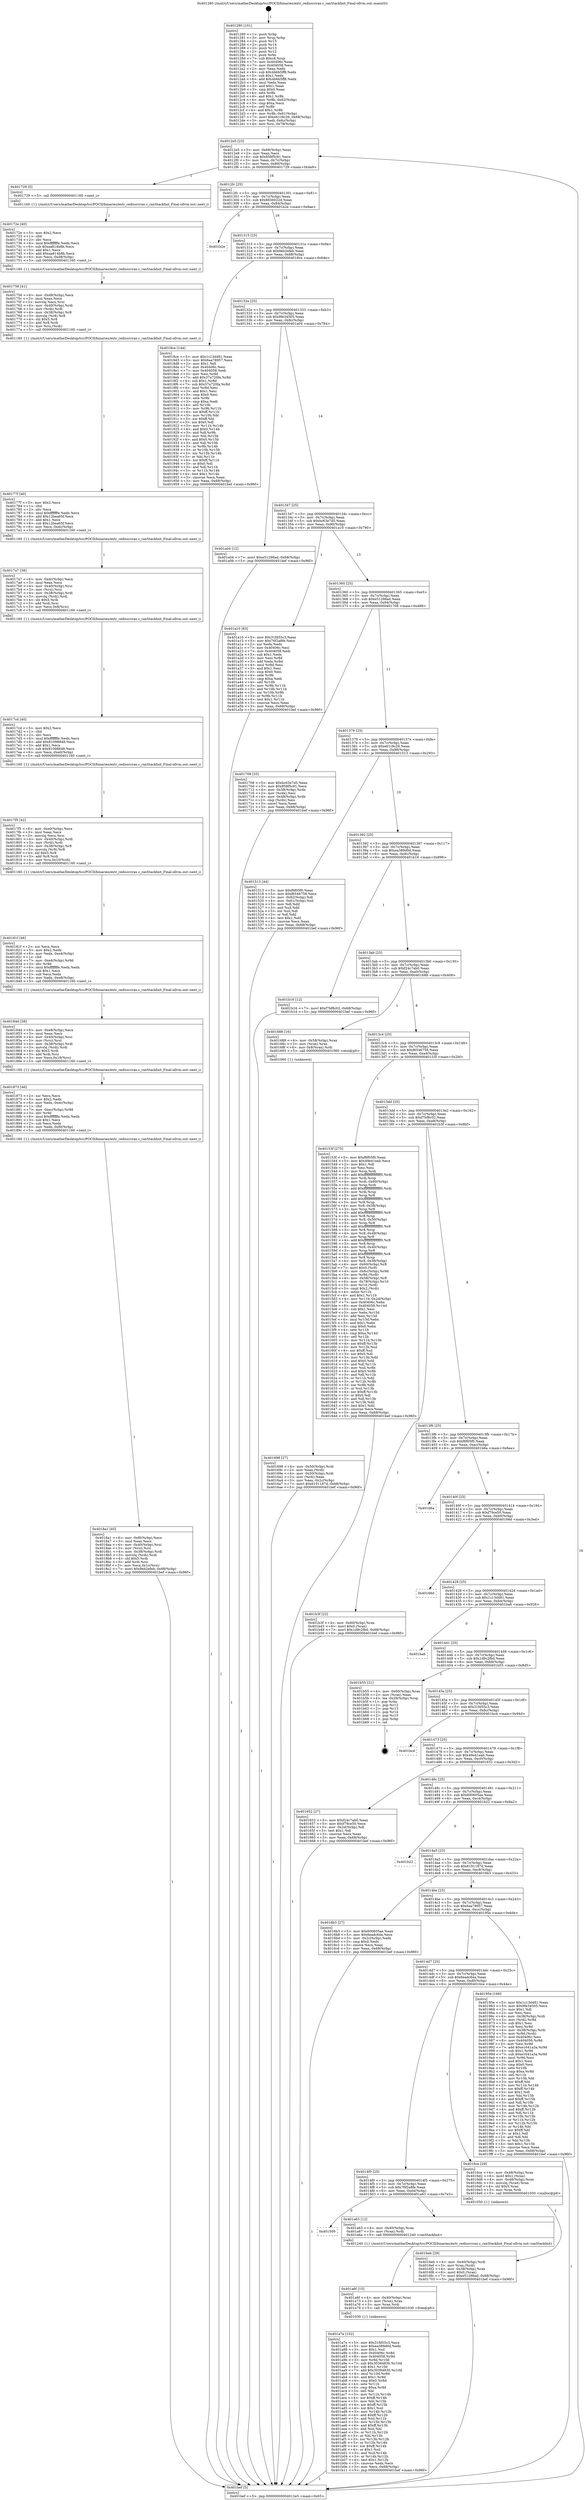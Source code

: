 digraph "0x401280" {
  label = "0x401280 (/mnt/c/Users/mathe/Desktop/tcc/POCII/binaries/extr_redissrcrax.c_raxStackInit_Final-ollvm.out::main(0))"
  labelloc = "t"
  node[shape=record]

  Entry [label="",width=0.3,height=0.3,shape=circle,fillcolor=black,style=filled]
  "0x4012e5" [label="{
     0x4012e5 [23]\l
     | [instrs]\l
     &nbsp;&nbsp;0x4012e5 \<+3\>: mov -0x68(%rbp),%eax\l
     &nbsp;&nbsp;0x4012e8 \<+2\>: mov %eax,%ecx\l
     &nbsp;&nbsp;0x4012ea \<+6\>: sub $0x858f5c91,%ecx\l
     &nbsp;&nbsp;0x4012f0 \<+3\>: mov %eax,-0x7c(%rbp)\l
     &nbsp;&nbsp;0x4012f3 \<+3\>: mov %ecx,-0x80(%rbp)\l
     &nbsp;&nbsp;0x4012f6 \<+6\>: je 0000000000401729 \<main+0x4a9\>\l
  }"]
  "0x401729" [label="{
     0x401729 [5]\l
     | [instrs]\l
     &nbsp;&nbsp;0x401729 \<+5\>: call 0000000000401160 \<next_i\>\l
     | [calls]\l
     &nbsp;&nbsp;0x401160 \{1\} (/mnt/c/Users/mathe/Desktop/tcc/POCII/binaries/extr_redissrcrax.c_raxStackInit_Final-ollvm.out::next_i)\l
  }"]
  "0x4012fc" [label="{
     0x4012fc [25]\l
     | [instrs]\l
     &nbsp;&nbsp;0x4012fc \<+5\>: jmp 0000000000401301 \<main+0x81\>\l
     &nbsp;&nbsp;0x401301 \<+3\>: mov -0x7c(%rbp),%eax\l
     &nbsp;&nbsp;0x401304 \<+5\>: sub $0x8836022d,%eax\l
     &nbsp;&nbsp;0x401309 \<+6\>: mov %eax,-0x84(%rbp)\l
     &nbsp;&nbsp;0x40130f \<+6\>: je 0000000000401b2e \<main+0x8ae\>\l
  }"]
  Exit [label="",width=0.3,height=0.3,shape=circle,fillcolor=black,style=filled,peripheries=2]
  "0x401b2e" [label="{
     0x401b2e\l
  }", style=dashed]
  "0x401315" [label="{
     0x401315 [25]\l
     | [instrs]\l
     &nbsp;&nbsp;0x401315 \<+5\>: jmp 000000000040131a \<main+0x9a\>\l
     &nbsp;&nbsp;0x40131a \<+3\>: mov -0x7c(%rbp),%eax\l
     &nbsp;&nbsp;0x40131d \<+5\>: sub $0x9eb2efeb,%eax\l
     &nbsp;&nbsp;0x401322 \<+6\>: mov %eax,-0x88(%rbp)\l
     &nbsp;&nbsp;0x401328 \<+6\>: je 00000000004018ce \<main+0x64e\>\l
  }"]
  "0x401a7e" [label="{
     0x401a7e [152]\l
     | [instrs]\l
     &nbsp;&nbsp;0x401a7e \<+5\>: mov $0x31fd55c3,%ecx\l
     &nbsp;&nbsp;0x401a83 \<+5\>: mov $0xea389d0d,%edx\l
     &nbsp;&nbsp;0x401a88 \<+3\>: mov $0x1,%sil\l
     &nbsp;&nbsp;0x401a8b \<+8\>: mov 0x40406c,%r8d\l
     &nbsp;&nbsp;0x401a93 \<+8\>: mov 0x404058,%r9d\l
     &nbsp;&nbsp;0x401a9b \<+3\>: mov %r8d,%r10d\l
     &nbsp;&nbsp;0x401a9e \<+7\>: sub $0x30384830,%r10d\l
     &nbsp;&nbsp;0x401aa5 \<+4\>: sub $0x1,%r10d\l
     &nbsp;&nbsp;0x401aa9 \<+7\>: add $0x30384830,%r10d\l
     &nbsp;&nbsp;0x401ab0 \<+4\>: imul %r10d,%r8d\l
     &nbsp;&nbsp;0x401ab4 \<+4\>: and $0x1,%r8d\l
     &nbsp;&nbsp;0x401ab8 \<+4\>: cmp $0x0,%r8d\l
     &nbsp;&nbsp;0x401abc \<+4\>: sete %r11b\l
     &nbsp;&nbsp;0x401ac0 \<+4\>: cmp $0xa,%r9d\l
     &nbsp;&nbsp;0x401ac4 \<+3\>: setl %bl\l
     &nbsp;&nbsp;0x401ac7 \<+3\>: mov %r11b,%r14b\l
     &nbsp;&nbsp;0x401aca \<+4\>: xor $0xff,%r14b\l
     &nbsp;&nbsp;0x401ace \<+3\>: mov %bl,%r15b\l
     &nbsp;&nbsp;0x401ad1 \<+4\>: xor $0xff,%r15b\l
     &nbsp;&nbsp;0x401ad5 \<+4\>: xor $0x1,%sil\l
     &nbsp;&nbsp;0x401ad9 \<+3\>: mov %r14b,%r12b\l
     &nbsp;&nbsp;0x401adc \<+4\>: and $0xff,%r12b\l
     &nbsp;&nbsp;0x401ae0 \<+3\>: and %sil,%r11b\l
     &nbsp;&nbsp;0x401ae3 \<+3\>: mov %r15b,%r13b\l
     &nbsp;&nbsp;0x401ae6 \<+4\>: and $0xff,%r13b\l
     &nbsp;&nbsp;0x401aea \<+3\>: and %sil,%bl\l
     &nbsp;&nbsp;0x401aed \<+3\>: or %r11b,%r12b\l
     &nbsp;&nbsp;0x401af0 \<+3\>: or %bl,%r13b\l
     &nbsp;&nbsp;0x401af3 \<+3\>: xor %r13b,%r12b\l
     &nbsp;&nbsp;0x401af6 \<+3\>: or %r15b,%r14b\l
     &nbsp;&nbsp;0x401af9 \<+4\>: xor $0xff,%r14b\l
     &nbsp;&nbsp;0x401afd \<+4\>: or $0x1,%sil\l
     &nbsp;&nbsp;0x401b01 \<+3\>: and %sil,%r14b\l
     &nbsp;&nbsp;0x401b04 \<+3\>: or %r14b,%r12b\l
     &nbsp;&nbsp;0x401b07 \<+4\>: test $0x1,%r12b\l
     &nbsp;&nbsp;0x401b0b \<+3\>: cmovne %edx,%ecx\l
     &nbsp;&nbsp;0x401b0e \<+3\>: mov %ecx,-0x68(%rbp)\l
     &nbsp;&nbsp;0x401b11 \<+5\>: jmp 0000000000401bef \<main+0x96f\>\l
  }"]
  "0x4018ce" [label="{
     0x4018ce [144]\l
     | [instrs]\l
     &nbsp;&nbsp;0x4018ce \<+5\>: mov $0x1c13d481,%eax\l
     &nbsp;&nbsp;0x4018d3 \<+5\>: mov $0x6aa78957,%ecx\l
     &nbsp;&nbsp;0x4018d8 \<+2\>: mov $0x1,%dl\l
     &nbsp;&nbsp;0x4018da \<+7\>: mov 0x40406c,%esi\l
     &nbsp;&nbsp;0x4018e1 \<+7\>: mov 0x404058,%edi\l
     &nbsp;&nbsp;0x4018e8 \<+3\>: mov %esi,%r8d\l
     &nbsp;&nbsp;0x4018eb \<+7\>: add $0x37a720fa,%r8d\l
     &nbsp;&nbsp;0x4018f2 \<+4\>: sub $0x1,%r8d\l
     &nbsp;&nbsp;0x4018f6 \<+7\>: sub $0x37a720fa,%r8d\l
     &nbsp;&nbsp;0x4018fd \<+4\>: imul %r8d,%esi\l
     &nbsp;&nbsp;0x401901 \<+3\>: and $0x1,%esi\l
     &nbsp;&nbsp;0x401904 \<+3\>: cmp $0x0,%esi\l
     &nbsp;&nbsp;0x401907 \<+4\>: sete %r9b\l
     &nbsp;&nbsp;0x40190b \<+3\>: cmp $0xa,%edi\l
     &nbsp;&nbsp;0x40190e \<+4\>: setl %r10b\l
     &nbsp;&nbsp;0x401912 \<+3\>: mov %r9b,%r11b\l
     &nbsp;&nbsp;0x401915 \<+4\>: xor $0xff,%r11b\l
     &nbsp;&nbsp;0x401919 \<+3\>: mov %r10b,%bl\l
     &nbsp;&nbsp;0x40191c \<+3\>: xor $0xff,%bl\l
     &nbsp;&nbsp;0x40191f \<+3\>: xor $0x0,%dl\l
     &nbsp;&nbsp;0x401922 \<+3\>: mov %r11b,%r14b\l
     &nbsp;&nbsp;0x401925 \<+4\>: and $0x0,%r14b\l
     &nbsp;&nbsp;0x401929 \<+3\>: and %dl,%r9b\l
     &nbsp;&nbsp;0x40192c \<+3\>: mov %bl,%r15b\l
     &nbsp;&nbsp;0x40192f \<+4\>: and $0x0,%r15b\l
     &nbsp;&nbsp;0x401933 \<+3\>: and %dl,%r10b\l
     &nbsp;&nbsp;0x401936 \<+3\>: or %r9b,%r14b\l
     &nbsp;&nbsp;0x401939 \<+3\>: or %r10b,%r15b\l
     &nbsp;&nbsp;0x40193c \<+3\>: xor %r15b,%r14b\l
     &nbsp;&nbsp;0x40193f \<+3\>: or %bl,%r11b\l
     &nbsp;&nbsp;0x401942 \<+4\>: xor $0xff,%r11b\l
     &nbsp;&nbsp;0x401946 \<+3\>: or $0x0,%dl\l
     &nbsp;&nbsp;0x401949 \<+3\>: and %dl,%r11b\l
     &nbsp;&nbsp;0x40194c \<+3\>: or %r11b,%r14b\l
     &nbsp;&nbsp;0x40194f \<+4\>: test $0x1,%r14b\l
     &nbsp;&nbsp;0x401953 \<+3\>: cmovne %ecx,%eax\l
     &nbsp;&nbsp;0x401956 \<+3\>: mov %eax,-0x68(%rbp)\l
     &nbsp;&nbsp;0x401959 \<+5\>: jmp 0000000000401bef \<main+0x96f\>\l
  }"]
  "0x40132e" [label="{
     0x40132e [25]\l
     | [instrs]\l
     &nbsp;&nbsp;0x40132e \<+5\>: jmp 0000000000401333 \<main+0xb3\>\l
     &nbsp;&nbsp;0x401333 \<+3\>: mov -0x7c(%rbp),%eax\l
     &nbsp;&nbsp;0x401336 \<+5\>: sub $0x9fe34505,%eax\l
     &nbsp;&nbsp;0x40133b \<+6\>: mov %eax,-0x8c(%rbp)\l
     &nbsp;&nbsp;0x401341 \<+6\>: je 0000000000401a04 \<main+0x784\>\l
  }"]
  "0x401a6f" [label="{
     0x401a6f [15]\l
     | [instrs]\l
     &nbsp;&nbsp;0x401a6f \<+4\>: mov -0x40(%rbp),%rax\l
     &nbsp;&nbsp;0x401a73 \<+3\>: mov (%rax),%rax\l
     &nbsp;&nbsp;0x401a76 \<+3\>: mov %rax,%rdi\l
     &nbsp;&nbsp;0x401a79 \<+5\>: call 0000000000401030 \<free@plt\>\l
     | [calls]\l
     &nbsp;&nbsp;0x401030 \{1\} (unknown)\l
  }"]
  "0x401a04" [label="{
     0x401a04 [12]\l
     | [instrs]\l
     &nbsp;&nbsp;0x401a04 \<+7\>: movl $0xe51298ad,-0x68(%rbp)\l
     &nbsp;&nbsp;0x401a0b \<+5\>: jmp 0000000000401bef \<main+0x96f\>\l
  }"]
  "0x401347" [label="{
     0x401347 [25]\l
     | [instrs]\l
     &nbsp;&nbsp;0x401347 \<+5\>: jmp 000000000040134c \<main+0xcc\>\l
     &nbsp;&nbsp;0x40134c \<+3\>: mov -0x7c(%rbp),%eax\l
     &nbsp;&nbsp;0x40134f \<+5\>: sub $0xbc63e7d5,%eax\l
     &nbsp;&nbsp;0x401354 \<+6\>: mov %eax,-0x90(%rbp)\l
     &nbsp;&nbsp;0x40135a \<+6\>: je 0000000000401a10 \<main+0x790\>\l
  }"]
  "0x401509" [label="{
     0x401509\l
  }", style=dashed]
  "0x401a10" [label="{
     0x401a10 [83]\l
     | [instrs]\l
     &nbsp;&nbsp;0x401a10 \<+5\>: mov $0x31fd55c3,%eax\l
     &nbsp;&nbsp;0x401a15 \<+5\>: mov $0x76f2a8fe,%ecx\l
     &nbsp;&nbsp;0x401a1a \<+2\>: xor %edx,%edx\l
     &nbsp;&nbsp;0x401a1c \<+7\>: mov 0x40406c,%esi\l
     &nbsp;&nbsp;0x401a23 \<+7\>: mov 0x404058,%edi\l
     &nbsp;&nbsp;0x401a2a \<+3\>: sub $0x1,%edx\l
     &nbsp;&nbsp;0x401a2d \<+3\>: mov %esi,%r8d\l
     &nbsp;&nbsp;0x401a30 \<+3\>: add %edx,%r8d\l
     &nbsp;&nbsp;0x401a33 \<+4\>: imul %r8d,%esi\l
     &nbsp;&nbsp;0x401a37 \<+3\>: and $0x1,%esi\l
     &nbsp;&nbsp;0x401a3a \<+3\>: cmp $0x0,%esi\l
     &nbsp;&nbsp;0x401a3d \<+4\>: sete %r9b\l
     &nbsp;&nbsp;0x401a41 \<+3\>: cmp $0xa,%edi\l
     &nbsp;&nbsp;0x401a44 \<+4\>: setl %r10b\l
     &nbsp;&nbsp;0x401a48 \<+3\>: mov %r9b,%r11b\l
     &nbsp;&nbsp;0x401a4b \<+3\>: and %r10b,%r11b\l
     &nbsp;&nbsp;0x401a4e \<+3\>: xor %r10b,%r9b\l
     &nbsp;&nbsp;0x401a51 \<+3\>: or %r9b,%r11b\l
     &nbsp;&nbsp;0x401a54 \<+4\>: test $0x1,%r11b\l
     &nbsp;&nbsp;0x401a58 \<+3\>: cmovne %ecx,%eax\l
     &nbsp;&nbsp;0x401a5b \<+3\>: mov %eax,-0x68(%rbp)\l
     &nbsp;&nbsp;0x401a5e \<+5\>: jmp 0000000000401bef \<main+0x96f\>\l
  }"]
  "0x401360" [label="{
     0x401360 [25]\l
     | [instrs]\l
     &nbsp;&nbsp;0x401360 \<+5\>: jmp 0000000000401365 \<main+0xe5\>\l
     &nbsp;&nbsp;0x401365 \<+3\>: mov -0x7c(%rbp),%eax\l
     &nbsp;&nbsp;0x401368 \<+5\>: sub $0xe51298ad,%eax\l
     &nbsp;&nbsp;0x40136d \<+6\>: mov %eax,-0x94(%rbp)\l
     &nbsp;&nbsp;0x401373 \<+6\>: je 0000000000401708 \<main+0x488\>\l
  }"]
  "0x401a63" [label="{
     0x401a63 [12]\l
     | [instrs]\l
     &nbsp;&nbsp;0x401a63 \<+4\>: mov -0x40(%rbp),%rax\l
     &nbsp;&nbsp;0x401a67 \<+3\>: mov (%rax),%rdi\l
     &nbsp;&nbsp;0x401a6a \<+5\>: call 0000000000401240 \<raxStackInit\>\l
     | [calls]\l
     &nbsp;&nbsp;0x401240 \{1\} (/mnt/c/Users/mathe/Desktop/tcc/POCII/binaries/extr_redissrcrax.c_raxStackInit_Final-ollvm.out::raxStackInit)\l
  }"]
  "0x401708" [label="{
     0x401708 [33]\l
     | [instrs]\l
     &nbsp;&nbsp;0x401708 \<+5\>: mov $0xbc63e7d5,%eax\l
     &nbsp;&nbsp;0x40170d \<+5\>: mov $0x858f5c91,%ecx\l
     &nbsp;&nbsp;0x401712 \<+4\>: mov -0x38(%rbp),%rdx\l
     &nbsp;&nbsp;0x401716 \<+2\>: mov (%rdx),%esi\l
     &nbsp;&nbsp;0x401718 \<+4\>: mov -0x48(%rbp),%rdx\l
     &nbsp;&nbsp;0x40171c \<+2\>: cmp (%rdx),%esi\l
     &nbsp;&nbsp;0x40171e \<+3\>: cmovl %ecx,%eax\l
     &nbsp;&nbsp;0x401721 \<+3\>: mov %eax,-0x68(%rbp)\l
     &nbsp;&nbsp;0x401724 \<+5\>: jmp 0000000000401bef \<main+0x96f\>\l
  }"]
  "0x401379" [label="{
     0x401379 [25]\l
     | [instrs]\l
     &nbsp;&nbsp;0x401379 \<+5\>: jmp 000000000040137e \<main+0xfe\>\l
     &nbsp;&nbsp;0x40137e \<+3\>: mov -0x7c(%rbp),%eax\l
     &nbsp;&nbsp;0x401381 \<+5\>: sub $0xe61c9c26,%eax\l
     &nbsp;&nbsp;0x401386 \<+6\>: mov %eax,-0x98(%rbp)\l
     &nbsp;&nbsp;0x40138c \<+6\>: je 0000000000401513 \<main+0x293\>\l
  }"]
  "0x4018a1" [label="{
     0x4018a1 [45]\l
     | [instrs]\l
     &nbsp;&nbsp;0x4018a1 \<+6\>: mov -0xf0(%rbp),%ecx\l
     &nbsp;&nbsp;0x4018a7 \<+3\>: imul %eax,%ecx\l
     &nbsp;&nbsp;0x4018aa \<+4\>: mov -0x40(%rbp),%rsi\l
     &nbsp;&nbsp;0x4018ae \<+3\>: mov (%rsi),%rsi\l
     &nbsp;&nbsp;0x4018b1 \<+4\>: mov -0x38(%rbp),%rdi\l
     &nbsp;&nbsp;0x4018b5 \<+3\>: movslq (%rdi),%rdi\l
     &nbsp;&nbsp;0x4018b8 \<+4\>: shl $0x5,%rdi\l
     &nbsp;&nbsp;0x4018bc \<+3\>: add %rdi,%rsi\l
     &nbsp;&nbsp;0x4018bf \<+3\>: mov %ecx,0x1c(%rsi)\l
     &nbsp;&nbsp;0x4018c2 \<+7\>: movl $0x9eb2efeb,-0x68(%rbp)\l
     &nbsp;&nbsp;0x4018c9 \<+5\>: jmp 0000000000401bef \<main+0x96f\>\l
  }"]
  "0x401513" [label="{
     0x401513 [44]\l
     | [instrs]\l
     &nbsp;&nbsp;0x401513 \<+5\>: mov $0xf6f05f0,%eax\l
     &nbsp;&nbsp;0x401518 \<+5\>: mov $0xf6546758,%ecx\l
     &nbsp;&nbsp;0x40151d \<+3\>: mov -0x62(%rbp),%dl\l
     &nbsp;&nbsp;0x401520 \<+4\>: mov -0x61(%rbp),%sil\l
     &nbsp;&nbsp;0x401524 \<+3\>: mov %dl,%dil\l
     &nbsp;&nbsp;0x401527 \<+3\>: and %sil,%dil\l
     &nbsp;&nbsp;0x40152a \<+3\>: xor %sil,%dl\l
     &nbsp;&nbsp;0x40152d \<+3\>: or %dl,%dil\l
     &nbsp;&nbsp;0x401530 \<+4\>: test $0x1,%dil\l
     &nbsp;&nbsp;0x401534 \<+3\>: cmovne %ecx,%eax\l
     &nbsp;&nbsp;0x401537 \<+3\>: mov %eax,-0x68(%rbp)\l
     &nbsp;&nbsp;0x40153a \<+5\>: jmp 0000000000401bef \<main+0x96f\>\l
  }"]
  "0x401392" [label="{
     0x401392 [25]\l
     | [instrs]\l
     &nbsp;&nbsp;0x401392 \<+5\>: jmp 0000000000401397 \<main+0x117\>\l
     &nbsp;&nbsp;0x401397 \<+3\>: mov -0x7c(%rbp),%eax\l
     &nbsp;&nbsp;0x40139a \<+5\>: sub $0xea389d0d,%eax\l
     &nbsp;&nbsp;0x40139f \<+6\>: mov %eax,-0x9c(%rbp)\l
     &nbsp;&nbsp;0x4013a5 \<+6\>: je 0000000000401b16 \<main+0x896\>\l
  }"]
  "0x401bef" [label="{
     0x401bef [5]\l
     | [instrs]\l
     &nbsp;&nbsp;0x401bef \<+5\>: jmp 00000000004012e5 \<main+0x65\>\l
  }"]
  "0x401280" [label="{
     0x401280 [101]\l
     | [instrs]\l
     &nbsp;&nbsp;0x401280 \<+1\>: push %rbp\l
     &nbsp;&nbsp;0x401281 \<+3\>: mov %rsp,%rbp\l
     &nbsp;&nbsp;0x401284 \<+2\>: push %r15\l
     &nbsp;&nbsp;0x401286 \<+2\>: push %r14\l
     &nbsp;&nbsp;0x401288 \<+2\>: push %r13\l
     &nbsp;&nbsp;0x40128a \<+2\>: push %r12\l
     &nbsp;&nbsp;0x40128c \<+1\>: push %rbx\l
     &nbsp;&nbsp;0x40128d \<+7\>: sub $0xc8,%rsp\l
     &nbsp;&nbsp;0x401294 \<+7\>: mov 0x40406c,%eax\l
     &nbsp;&nbsp;0x40129b \<+7\>: mov 0x404058,%ecx\l
     &nbsp;&nbsp;0x4012a2 \<+2\>: mov %eax,%edx\l
     &nbsp;&nbsp;0x4012a4 \<+6\>: sub $0x4b6b5ff8,%edx\l
     &nbsp;&nbsp;0x4012aa \<+3\>: sub $0x1,%edx\l
     &nbsp;&nbsp;0x4012ad \<+6\>: add $0x4b6b5ff8,%edx\l
     &nbsp;&nbsp;0x4012b3 \<+3\>: imul %edx,%eax\l
     &nbsp;&nbsp;0x4012b6 \<+3\>: and $0x1,%eax\l
     &nbsp;&nbsp;0x4012b9 \<+3\>: cmp $0x0,%eax\l
     &nbsp;&nbsp;0x4012bc \<+4\>: sete %r8b\l
     &nbsp;&nbsp;0x4012c0 \<+4\>: and $0x1,%r8b\l
     &nbsp;&nbsp;0x4012c4 \<+4\>: mov %r8b,-0x62(%rbp)\l
     &nbsp;&nbsp;0x4012c8 \<+3\>: cmp $0xa,%ecx\l
     &nbsp;&nbsp;0x4012cb \<+4\>: setl %r8b\l
     &nbsp;&nbsp;0x4012cf \<+4\>: and $0x1,%r8b\l
     &nbsp;&nbsp;0x4012d3 \<+4\>: mov %r8b,-0x61(%rbp)\l
     &nbsp;&nbsp;0x4012d7 \<+7\>: movl $0xe61c9c26,-0x68(%rbp)\l
     &nbsp;&nbsp;0x4012de \<+3\>: mov %edi,-0x6c(%rbp)\l
     &nbsp;&nbsp;0x4012e1 \<+4\>: mov %rsi,-0x78(%rbp)\l
  }"]
  "0x401873" [label="{
     0x401873 [46]\l
     | [instrs]\l
     &nbsp;&nbsp;0x401873 \<+2\>: xor %ecx,%ecx\l
     &nbsp;&nbsp;0x401875 \<+5\>: mov $0x2,%edx\l
     &nbsp;&nbsp;0x40187a \<+6\>: mov %edx,-0xec(%rbp)\l
     &nbsp;&nbsp;0x401880 \<+1\>: cltd\l
     &nbsp;&nbsp;0x401881 \<+7\>: mov -0xec(%rbp),%r9d\l
     &nbsp;&nbsp;0x401888 \<+3\>: idiv %r9d\l
     &nbsp;&nbsp;0x40188b \<+6\>: imul $0xfffffffe,%edx,%edx\l
     &nbsp;&nbsp;0x401891 \<+3\>: sub $0x1,%ecx\l
     &nbsp;&nbsp;0x401894 \<+2\>: sub %ecx,%edx\l
     &nbsp;&nbsp;0x401896 \<+6\>: mov %edx,-0xf0(%rbp)\l
     &nbsp;&nbsp;0x40189c \<+5\>: call 0000000000401160 \<next_i\>\l
     | [calls]\l
     &nbsp;&nbsp;0x401160 \{1\} (/mnt/c/Users/mathe/Desktop/tcc/POCII/binaries/extr_redissrcrax.c_raxStackInit_Final-ollvm.out::next_i)\l
  }"]
  "0x401b16" [label="{
     0x401b16 [12]\l
     | [instrs]\l
     &nbsp;&nbsp;0x401b16 \<+7\>: movl $0xf7bf8c02,-0x68(%rbp)\l
     &nbsp;&nbsp;0x401b1d \<+5\>: jmp 0000000000401bef \<main+0x96f\>\l
  }"]
  "0x4013ab" [label="{
     0x4013ab [25]\l
     | [instrs]\l
     &nbsp;&nbsp;0x4013ab \<+5\>: jmp 00000000004013b0 \<main+0x130\>\l
     &nbsp;&nbsp;0x4013b0 \<+3\>: mov -0x7c(%rbp),%eax\l
     &nbsp;&nbsp;0x4013b3 \<+5\>: sub $0xf24c7ab0,%eax\l
     &nbsp;&nbsp;0x4013b8 \<+6\>: mov %eax,-0xa0(%rbp)\l
     &nbsp;&nbsp;0x4013be \<+6\>: je 0000000000401688 \<main+0x408\>\l
  }"]
  "0x40184d" [label="{
     0x40184d [38]\l
     | [instrs]\l
     &nbsp;&nbsp;0x40184d \<+6\>: mov -0xe8(%rbp),%ecx\l
     &nbsp;&nbsp;0x401853 \<+3\>: imul %eax,%ecx\l
     &nbsp;&nbsp;0x401856 \<+4\>: mov -0x40(%rbp),%rsi\l
     &nbsp;&nbsp;0x40185a \<+3\>: mov (%rsi),%rsi\l
     &nbsp;&nbsp;0x40185d \<+4\>: mov -0x38(%rbp),%rdi\l
     &nbsp;&nbsp;0x401861 \<+3\>: movslq (%rdi),%rdi\l
     &nbsp;&nbsp;0x401864 \<+4\>: shl $0x5,%rdi\l
     &nbsp;&nbsp;0x401868 \<+3\>: add %rdi,%rsi\l
     &nbsp;&nbsp;0x40186b \<+3\>: mov %ecx,0x18(%rsi)\l
     &nbsp;&nbsp;0x40186e \<+5\>: call 0000000000401160 \<next_i\>\l
     | [calls]\l
     &nbsp;&nbsp;0x401160 \{1\} (/mnt/c/Users/mathe/Desktop/tcc/POCII/binaries/extr_redissrcrax.c_raxStackInit_Final-ollvm.out::next_i)\l
  }"]
  "0x401688" [label="{
     0x401688 [16]\l
     | [instrs]\l
     &nbsp;&nbsp;0x401688 \<+4\>: mov -0x58(%rbp),%rax\l
     &nbsp;&nbsp;0x40168c \<+3\>: mov (%rax),%rax\l
     &nbsp;&nbsp;0x40168f \<+4\>: mov 0x8(%rax),%rdi\l
     &nbsp;&nbsp;0x401693 \<+5\>: call 0000000000401060 \<atoi@plt\>\l
     | [calls]\l
     &nbsp;&nbsp;0x401060 \{1\} (unknown)\l
  }"]
  "0x4013c4" [label="{
     0x4013c4 [25]\l
     | [instrs]\l
     &nbsp;&nbsp;0x4013c4 \<+5\>: jmp 00000000004013c9 \<main+0x149\>\l
     &nbsp;&nbsp;0x4013c9 \<+3\>: mov -0x7c(%rbp),%eax\l
     &nbsp;&nbsp;0x4013cc \<+5\>: sub $0xf6546758,%eax\l
     &nbsp;&nbsp;0x4013d1 \<+6\>: mov %eax,-0xa4(%rbp)\l
     &nbsp;&nbsp;0x4013d7 \<+6\>: je 000000000040153f \<main+0x2bf\>\l
  }"]
  "0x40181f" [label="{
     0x40181f [46]\l
     | [instrs]\l
     &nbsp;&nbsp;0x40181f \<+2\>: xor %ecx,%ecx\l
     &nbsp;&nbsp;0x401821 \<+5\>: mov $0x2,%edx\l
     &nbsp;&nbsp;0x401826 \<+6\>: mov %edx,-0xe4(%rbp)\l
     &nbsp;&nbsp;0x40182c \<+1\>: cltd\l
     &nbsp;&nbsp;0x40182d \<+7\>: mov -0xe4(%rbp),%r9d\l
     &nbsp;&nbsp;0x401834 \<+3\>: idiv %r9d\l
     &nbsp;&nbsp;0x401837 \<+6\>: imul $0xfffffffe,%edx,%edx\l
     &nbsp;&nbsp;0x40183d \<+3\>: sub $0x1,%ecx\l
     &nbsp;&nbsp;0x401840 \<+2\>: sub %ecx,%edx\l
     &nbsp;&nbsp;0x401842 \<+6\>: mov %edx,-0xe8(%rbp)\l
     &nbsp;&nbsp;0x401848 \<+5\>: call 0000000000401160 \<next_i\>\l
     | [calls]\l
     &nbsp;&nbsp;0x401160 \{1\} (/mnt/c/Users/mathe/Desktop/tcc/POCII/binaries/extr_redissrcrax.c_raxStackInit_Final-ollvm.out::next_i)\l
  }"]
  "0x40153f" [label="{
     0x40153f [275]\l
     | [instrs]\l
     &nbsp;&nbsp;0x40153f \<+5\>: mov $0xf6f05f0,%eax\l
     &nbsp;&nbsp;0x401544 \<+5\>: mov $0x49e41eab,%ecx\l
     &nbsp;&nbsp;0x401549 \<+2\>: mov $0x1,%dl\l
     &nbsp;&nbsp;0x40154b \<+2\>: xor %esi,%esi\l
     &nbsp;&nbsp;0x40154d \<+3\>: mov %rsp,%rdi\l
     &nbsp;&nbsp;0x401550 \<+4\>: add $0xfffffffffffffff0,%rdi\l
     &nbsp;&nbsp;0x401554 \<+3\>: mov %rdi,%rsp\l
     &nbsp;&nbsp;0x401557 \<+4\>: mov %rdi,-0x60(%rbp)\l
     &nbsp;&nbsp;0x40155b \<+3\>: mov %rsp,%rdi\l
     &nbsp;&nbsp;0x40155e \<+4\>: add $0xfffffffffffffff0,%rdi\l
     &nbsp;&nbsp;0x401562 \<+3\>: mov %rdi,%rsp\l
     &nbsp;&nbsp;0x401565 \<+3\>: mov %rsp,%r8\l
     &nbsp;&nbsp;0x401568 \<+4\>: add $0xfffffffffffffff0,%r8\l
     &nbsp;&nbsp;0x40156c \<+3\>: mov %r8,%rsp\l
     &nbsp;&nbsp;0x40156f \<+4\>: mov %r8,-0x58(%rbp)\l
     &nbsp;&nbsp;0x401573 \<+3\>: mov %rsp,%r8\l
     &nbsp;&nbsp;0x401576 \<+4\>: add $0xfffffffffffffff0,%r8\l
     &nbsp;&nbsp;0x40157a \<+3\>: mov %r8,%rsp\l
     &nbsp;&nbsp;0x40157d \<+4\>: mov %r8,-0x50(%rbp)\l
     &nbsp;&nbsp;0x401581 \<+3\>: mov %rsp,%r8\l
     &nbsp;&nbsp;0x401584 \<+4\>: add $0xfffffffffffffff0,%r8\l
     &nbsp;&nbsp;0x401588 \<+3\>: mov %r8,%rsp\l
     &nbsp;&nbsp;0x40158b \<+4\>: mov %r8,-0x48(%rbp)\l
     &nbsp;&nbsp;0x40158f \<+3\>: mov %rsp,%r8\l
     &nbsp;&nbsp;0x401592 \<+4\>: add $0xfffffffffffffff0,%r8\l
     &nbsp;&nbsp;0x401596 \<+3\>: mov %r8,%rsp\l
     &nbsp;&nbsp;0x401599 \<+4\>: mov %r8,-0x40(%rbp)\l
     &nbsp;&nbsp;0x40159d \<+3\>: mov %rsp,%r8\l
     &nbsp;&nbsp;0x4015a0 \<+4\>: add $0xfffffffffffffff0,%r8\l
     &nbsp;&nbsp;0x4015a4 \<+3\>: mov %r8,%rsp\l
     &nbsp;&nbsp;0x4015a7 \<+4\>: mov %r8,-0x38(%rbp)\l
     &nbsp;&nbsp;0x4015ab \<+4\>: mov -0x60(%rbp),%r8\l
     &nbsp;&nbsp;0x4015af \<+7\>: movl $0x0,(%r8)\l
     &nbsp;&nbsp;0x4015b6 \<+4\>: mov -0x6c(%rbp),%r9d\l
     &nbsp;&nbsp;0x4015ba \<+3\>: mov %r9d,(%rdi)\l
     &nbsp;&nbsp;0x4015bd \<+4\>: mov -0x58(%rbp),%r8\l
     &nbsp;&nbsp;0x4015c1 \<+4\>: mov -0x78(%rbp),%r10\l
     &nbsp;&nbsp;0x4015c5 \<+3\>: mov %r10,(%r8)\l
     &nbsp;&nbsp;0x4015c8 \<+3\>: cmpl $0x2,(%rdi)\l
     &nbsp;&nbsp;0x4015cb \<+4\>: setne %r11b\l
     &nbsp;&nbsp;0x4015cf \<+4\>: and $0x1,%r11b\l
     &nbsp;&nbsp;0x4015d3 \<+4\>: mov %r11b,-0x2d(%rbp)\l
     &nbsp;&nbsp;0x4015d7 \<+7\>: mov 0x40406c,%ebx\l
     &nbsp;&nbsp;0x4015de \<+8\>: mov 0x404058,%r14d\l
     &nbsp;&nbsp;0x4015e6 \<+3\>: sub $0x1,%esi\l
     &nbsp;&nbsp;0x4015e9 \<+3\>: mov %ebx,%r15d\l
     &nbsp;&nbsp;0x4015ec \<+3\>: add %esi,%r15d\l
     &nbsp;&nbsp;0x4015ef \<+4\>: imul %r15d,%ebx\l
     &nbsp;&nbsp;0x4015f3 \<+3\>: and $0x1,%ebx\l
     &nbsp;&nbsp;0x4015f6 \<+3\>: cmp $0x0,%ebx\l
     &nbsp;&nbsp;0x4015f9 \<+4\>: sete %r11b\l
     &nbsp;&nbsp;0x4015fd \<+4\>: cmp $0xa,%r14d\l
     &nbsp;&nbsp;0x401601 \<+4\>: setl %r12b\l
     &nbsp;&nbsp;0x401605 \<+3\>: mov %r11b,%r13b\l
     &nbsp;&nbsp;0x401608 \<+4\>: xor $0xff,%r13b\l
     &nbsp;&nbsp;0x40160c \<+3\>: mov %r12b,%sil\l
     &nbsp;&nbsp;0x40160f \<+4\>: xor $0xff,%sil\l
     &nbsp;&nbsp;0x401613 \<+3\>: xor $0x0,%dl\l
     &nbsp;&nbsp;0x401616 \<+3\>: mov %r13b,%dil\l
     &nbsp;&nbsp;0x401619 \<+4\>: and $0x0,%dil\l
     &nbsp;&nbsp;0x40161d \<+3\>: and %dl,%r11b\l
     &nbsp;&nbsp;0x401620 \<+3\>: mov %sil,%r8b\l
     &nbsp;&nbsp;0x401623 \<+4\>: and $0x0,%r8b\l
     &nbsp;&nbsp;0x401627 \<+3\>: and %dl,%r12b\l
     &nbsp;&nbsp;0x40162a \<+3\>: or %r11b,%dil\l
     &nbsp;&nbsp;0x40162d \<+3\>: or %r12b,%r8b\l
     &nbsp;&nbsp;0x401630 \<+3\>: xor %r8b,%dil\l
     &nbsp;&nbsp;0x401633 \<+3\>: or %sil,%r13b\l
     &nbsp;&nbsp;0x401636 \<+4\>: xor $0xff,%r13b\l
     &nbsp;&nbsp;0x40163a \<+3\>: or $0x0,%dl\l
     &nbsp;&nbsp;0x40163d \<+3\>: and %dl,%r13b\l
     &nbsp;&nbsp;0x401640 \<+3\>: or %r13b,%dil\l
     &nbsp;&nbsp;0x401643 \<+4\>: test $0x1,%dil\l
     &nbsp;&nbsp;0x401647 \<+3\>: cmovne %ecx,%eax\l
     &nbsp;&nbsp;0x40164a \<+3\>: mov %eax,-0x68(%rbp)\l
     &nbsp;&nbsp;0x40164d \<+5\>: jmp 0000000000401bef \<main+0x96f\>\l
  }"]
  "0x4013dd" [label="{
     0x4013dd [25]\l
     | [instrs]\l
     &nbsp;&nbsp;0x4013dd \<+5\>: jmp 00000000004013e2 \<main+0x162\>\l
     &nbsp;&nbsp;0x4013e2 \<+3\>: mov -0x7c(%rbp),%eax\l
     &nbsp;&nbsp;0x4013e5 \<+5\>: sub $0xf7bf8c02,%eax\l
     &nbsp;&nbsp;0x4013ea \<+6\>: mov %eax,-0xa8(%rbp)\l
     &nbsp;&nbsp;0x4013f0 \<+6\>: je 0000000000401b3f \<main+0x8bf\>\l
  }"]
  "0x4017f5" [label="{
     0x4017f5 [42]\l
     | [instrs]\l
     &nbsp;&nbsp;0x4017f5 \<+6\>: mov -0xe0(%rbp),%ecx\l
     &nbsp;&nbsp;0x4017fb \<+3\>: imul %eax,%ecx\l
     &nbsp;&nbsp;0x4017fe \<+3\>: movslq %ecx,%rsi\l
     &nbsp;&nbsp;0x401801 \<+4\>: mov -0x40(%rbp),%rdi\l
     &nbsp;&nbsp;0x401805 \<+3\>: mov (%rdi),%rdi\l
     &nbsp;&nbsp;0x401808 \<+4\>: mov -0x38(%rbp),%r8\l
     &nbsp;&nbsp;0x40180c \<+3\>: movslq (%r8),%r8\l
     &nbsp;&nbsp;0x40180f \<+4\>: shl $0x5,%r8\l
     &nbsp;&nbsp;0x401813 \<+3\>: add %r8,%rdi\l
     &nbsp;&nbsp;0x401816 \<+4\>: mov %rsi,0x10(%rdi)\l
     &nbsp;&nbsp;0x40181a \<+5\>: call 0000000000401160 \<next_i\>\l
     | [calls]\l
     &nbsp;&nbsp;0x401160 \{1\} (/mnt/c/Users/mathe/Desktop/tcc/POCII/binaries/extr_redissrcrax.c_raxStackInit_Final-ollvm.out::next_i)\l
  }"]
  "0x4017cd" [label="{
     0x4017cd [40]\l
     | [instrs]\l
     &nbsp;&nbsp;0x4017cd \<+5\>: mov $0x2,%ecx\l
     &nbsp;&nbsp;0x4017d2 \<+1\>: cltd\l
     &nbsp;&nbsp;0x4017d3 \<+2\>: idiv %ecx\l
     &nbsp;&nbsp;0x4017d5 \<+6\>: imul $0xfffffffe,%edx,%ecx\l
     &nbsp;&nbsp;0x4017db \<+6\>: add $0x81098848,%ecx\l
     &nbsp;&nbsp;0x4017e1 \<+3\>: add $0x1,%ecx\l
     &nbsp;&nbsp;0x4017e4 \<+6\>: sub $0x81098848,%ecx\l
     &nbsp;&nbsp;0x4017ea \<+6\>: mov %ecx,-0xe0(%rbp)\l
     &nbsp;&nbsp;0x4017f0 \<+5\>: call 0000000000401160 \<next_i\>\l
     | [calls]\l
     &nbsp;&nbsp;0x401160 \{1\} (/mnt/c/Users/mathe/Desktop/tcc/POCII/binaries/extr_redissrcrax.c_raxStackInit_Final-ollvm.out::next_i)\l
  }"]
  "0x401b3f" [label="{
     0x401b3f [22]\l
     | [instrs]\l
     &nbsp;&nbsp;0x401b3f \<+4\>: mov -0x60(%rbp),%rax\l
     &nbsp;&nbsp;0x401b43 \<+6\>: movl $0x0,(%rax)\l
     &nbsp;&nbsp;0x401b49 \<+7\>: movl $0x1d9c2fbd,-0x68(%rbp)\l
     &nbsp;&nbsp;0x401b50 \<+5\>: jmp 0000000000401bef \<main+0x96f\>\l
  }"]
  "0x4013f6" [label="{
     0x4013f6 [25]\l
     | [instrs]\l
     &nbsp;&nbsp;0x4013f6 \<+5\>: jmp 00000000004013fb \<main+0x17b\>\l
     &nbsp;&nbsp;0x4013fb \<+3\>: mov -0x7c(%rbp),%eax\l
     &nbsp;&nbsp;0x4013fe \<+5\>: sub $0xf6f05f0,%eax\l
     &nbsp;&nbsp;0x401403 \<+6\>: mov %eax,-0xac(%rbp)\l
     &nbsp;&nbsp;0x401409 \<+6\>: je 0000000000401b6a \<main+0x8ea\>\l
  }"]
  "0x4017a7" [label="{
     0x4017a7 [38]\l
     | [instrs]\l
     &nbsp;&nbsp;0x4017a7 \<+6\>: mov -0xdc(%rbp),%ecx\l
     &nbsp;&nbsp;0x4017ad \<+3\>: imul %eax,%ecx\l
     &nbsp;&nbsp;0x4017b0 \<+4\>: mov -0x40(%rbp),%rsi\l
     &nbsp;&nbsp;0x4017b4 \<+3\>: mov (%rsi),%rsi\l
     &nbsp;&nbsp;0x4017b7 \<+4\>: mov -0x38(%rbp),%rdi\l
     &nbsp;&nbsp;0x4017bb \<+3\>: movslq (%rdi),%rdi\l
     &nbsp;&nbsp;0x4017be \<+4\>: shl $0x5,%rdi\l
     &nbsp;&nbsp;0x4017c2 \<+3\>: add %rdi,%rsi\l
     &nbsp;&nbsp;0x4017c5 \<+3\>: mov %ecx,0x8(%rsi)\l
     &nbsp;&nbsp;0x4017c8 \<+5\>: call 0000000000401160 \<next_i\>\l
     | [calls]\l
     &nbsp;&nbsp;0x401160 \{1\} (/mnt/c/Users/mathe/Desktop/tcc/POCII/binaries/extr_redissrcrax.c_raxStackInit_Final-ollvm.out::next_i)\l
  }"]
  "0x401b6a" [label="{
     0x401b6a\l
  }", style=dashed]
  "0x40140f" [label="{
     0x40140f [25]\l
     | [instrs]\l
     &nbsp;&nbsp;0x40140f \<+5\>: jmp 0000000000401414 \<main+0x194\>\l
     &nbsp;&nbsp;0x401414 \<+3\>: mov -0x7c(%rbp),%eax\l
     &nbsp;&nbsp;0x401417 \<+5\>: sub $0xf79ce50,%eax\l
     &nbsp;&nbsp;0x40141c \<+6\>: mov %eax,-0xb0(%rbp)\l
     &nbsp;&nbsp;0x401422 \<+6\>: je 000000000040166d \<main+0x3ed\>\l
  }"]
  "0x40177f" [label="{
     0x40177f [40]\l
     | [instrs]\l
     &nbsp;&nbsp;0x40177f \<+5\>: mov $0x2,%ecx\l
     &nbsp;&nbsp;0x401784 \<+1\>: cltd\l
     &nbsp;&nbsp;0x401785 \<+2\>: idiv %ecx\l
     &nbsp;&nbsp;0x401787 \<+6\>: imul $0xfffffffe,%edx,%ecx\l
     &nbsp;&nbsp;0x40178d \<+6\>: add $0x12bea65f,%ecx\l
     &nbsp;&nbsp;0x401793 \<+3\>: add $0x1,%ecx\l
     &nbsp;&nbsp;0x401796 \<+6\>: sub $0x12bea65f,%ecx\l
     &nbsp;&nbsp;0x40179c \<+6\>: mov %ecx,-0xdc(%rbp)\l
     &nbsp;&nbsp;0x4017a2 \<+5\>: call 0000000000401160 \<next_i\>\l
     | [calls]\l
     &nbsp;&nbsp;0x401160 \{1\} (/mnt/c/Users/mathe/Desktop/tcc/POCII/binaries/extr_redissrcrax.c_raxStackInit_Final-ollvm.out::next_i)\l
  }"]
  "0x40166d" [label="{
     0x40166d\l
  }", style=dashed]
  "0x401428" [label="{
     0x401428 [25]\l
     | [instrs]\l
     &nbsp;&nbsp;0x401428 \<+5\>: jmp 000000000040142d \<main+0x1ad\>\l
     &nbsp;&nbsp;0x40142d \<+3\>: mov -0x7c(%rbp),%eax\l
     &nbsp;&nbsp;0x401430 \<+5\>: sub $0x1c13d481,%eax\l
     &nbsp;&nbsp;0x401435 \<+6\>: mov %eax,-0xb4(%rbp)\l
     &nbsp;&nbsp;0x40143b \<+6\>: je 0000000000401ba6 \<main+0x926\>\l
  }"]
  "0x401756" [label="{
     0x401756 [41]\l
     | [instrs]\l
     &nbsp;&nbsp;0x401756 \<+6\>: mov -0xd8(%rbp),%ecx\l
     &nbsp;&nbsp;0x40175c \<+3\>: imul %eax,%ecx\l
     &nbsp;&nbsp;0x40175f \<+3\>: movslq %ecx,%rsi\l
     &nbsp;&nbsp;0x401762 \<+4\>: mov -0x40(%rbp),%rdi\l
     &nbsp;&nbsp;0x401766 \<+3\>: mov (%rdi),%rdi\l
     &nbsp;&nbsp;0x401769 \<+4\>: mov -0x38(%rbp),%r8\l
     &nbsp;&nbsp;0x40176d \<+3\>: movslq (%r8),%r8\l
     &nbsp;&nbsp;0x401770 \<+4\>: shl $0x5,%r8\l
     &nbsp;&nbsp;0x401774 \<+3\>: add %r8,%rdi\l
     &nbsp;&nbsp;0x401777 \<+3\>: mov %rsi,(%rdi)\l
     &nbsp;&nbsp;0x40177a \<+5\>: call 0000000000401160 \<next_i\>\l
     | [calls]\l
     &nbsp;&nbsp;0x401160 \{1\} (/mnt/c/Users/mathe/Desktop/tcc/POCII/binaries/extr_redissrcrax.c_raxStackInit_Final-ollvm.out::next_i)\l
  }"]
  "0x401ba6" [label="{
     0x401ba6\l
  }", style=dashed]
  "0x401441" [label="{
     0x401441 [25]\l
     | [instrs]\l
     &nbsp;&nbsp;0x401441 \<+5\>: jmp 0000000000401446 \<main+0x1c6\>\l
     &nbsp;&nbsp;0x401446 \<+3\>: mov -0x7c(%rbp),%eax\l
     &nbsp;&nbsp;0x401449 \<+5\>: sub $0x1d9c2fbd,%eax\l
     &nbsp;&nbsp;0x40144e \<+6\>: mov %eax,-0xb8(%rbp)\l
     &nbsp;&nbsp;0x401454 \<+6\>: je 0000000000401b55 \<main+0x8d5\>\l
  }"]
  "0x40172e" [label="{
     0x40172e [40]\l
     | [instrs]\l
     &nbsp;&nbsp;0x40172e \<+5\>: mov $0x2,%ecx\l
     &nbsp;&nbsp;0x401733 \<+1\>: cltd\l
     &nbsp;&nbsp;0x401734 \<+2\>: idiv %ecx\l
     &nbsp;&nbsp;0x401736 \<+6\>: imul $0xfffffffe,%edx,%ecx\l
     &nbsp;&nbsp;0x40173c \<+6\>: sub $0xaa814b8b,%ecx\l
     &nbsp;&nbsp;0x401742 \<+3\>: add $0x1,%ecx\l
     &nbsp;&nbsp;0x401745 \<+6\>: add $0xaa814b8b,%ecx\l
     &nbsp;&nbsp;0x40174b \<+6\>: mov %ecx,-0xd8(%rbp)\l
     &nbsp;&nbsp;0x401751 \<+5\>: call 0000000000401160 \<next_i\>\l
     | [calls]\l
     &nbsp;&nbsp;0x401160 \{1\} (/mnt/c/Users/mathe/Desktop/tcc/POCII/binaries/extr_redissrcrax.c_raxStackInit_Final-ollvm.out::next_i)\l
  }"]
  "0x401b55" [label="{
     0x401b55 [21]\l
     | [instrs]\l
     &nbsp;&nbsp;0x401b55 \<+4\>: mov -0x60(%rbp),%rax\l
     &nbsp;&nbsp;0x401b59 \<+2\>: mov (%rax),%eax\l
     &nbsp;&nbsp;0x401b5b \<+4\>: lea -0x28(%rbp),%rsp\l
     &nbsp;&nbsp;0x401b5f \<+1\>: pop %rbx\l
     &nbsp;&nbsp;0x401b60 \<+2\>: pop %r12\l
     &nbsp;&nbsp;0x401b62 \<+2\>: pop %r13\l
     &nbsp;&nbsp;0x401b64 \<+2\>: pop %r14\l
     &nbsp;&nbsp;0x401b66 \<+2\>: pop %r15\l
     &nbsp;&nbsp;0x401b68 \<+1\>: pop %rbp\l
     &nbsp;&nbsp;0x401b69 \<+1\>: ret\l
  }"]
  "0x40145a" [label="{
     0x40145a [25]\l
     | [instrs]\l
     &nbsp;&nbsp;0x40145a \<+5\>: jmp 000000000040145f \<main+0x1df\>\l
     &nbsp;&nbsp;0x40145f \<+3\>: mov -0x7c(%rbp),%eax\l
     &nbsp;&nbsp;0x401462 \<+5\>: sub $0x31fd55c3,%eax\l
     &nbsp;&nbsp;0x401467 \<+6\>: mov %eax,-0xbc(%rbp)\l
     &nbsp;&nbsp;0x40146d \<+6\>: je 0000000000401bcd \<main+0x94d\>\l
  }"]
  "0x4016eb" [label="{
     0x4016eb [29]\l
     | [instrs]\l
     &nbsp;&nbsp;0x4016eb \<+4\>: mov -0x40(%rbp),%rdi\l
     &nbsp;&nbsp;0x4016ef \<+3\>: mov %rax,(%rdi)\l
     &nbsp;&nbsp;0x4016f2 \<+4\>: mov -0x38(%rbp),%rax\l
     &nbsp;&nbsp;0x4016f6 \<+6\>: movl $0x0,(%rax)\l
     &nbsp;&nbsp;0x4016fc \<+7\>: movl $0xe51298ad,-0x68(%rbp)\l
     &nbsp;&nbsp;0x401703 \<+5\>: jmp 0000000000401bef \<main+0x96f\>\l
  }"]
  "0x401bcd" [label="{
     0x401bcd\l
  }", style=dashed]
  "0x401473" [label="{
     0x401473 [25]\l
     | [instrs]\l
     &nbsp;&nbsp;0x401473 \<+5\>: jmp 0000000000401478 \<main+0x1f8\>\l
     &nbsp;&nbsp;0x401478 \<+3\>: mov -0x7c(%rbp),%eax\l
     &nbsp;&nbsp;0x40147b \<+5\>: sub $0x49e41eab,%eax\l
     &nbsp;&nbsp;0x401480 \<+6\>: mov %eax,-0xc0(%rbp)\l
     &nbsp;&nbsp;0x401486 \<+6\>: je 0000000000401652 \<main+0x3d2\>\l
  }"]
  "0x4014f0" [label="{
     0x4014f0 [25]\l
     | [instrs]\l
     &nbsp;&nbsp;0x4014f0 \<+5\>: jmp 00000000004014f5 \<main+0x275\>\l
     &nbsp;&nbsp;0x4014f5 \<+3\>: mov -0x7c(%rbp),%eax\l
     &nbsp;&nbsp;0x4014f8 \<+5\>: sub $0x76f2a8fe,%eax\l
     &nbsp;&nbsp;0x4014fd \<+6\>: mov %eax,-0xd4(%rbp)\l
     &nbsp;&nbsp;0x401503 \<+6\>: je 0000000000401a63 \<main+0x7e3\>\l
  }"]
  "0x401652" [label="{
     0x401652 [27]\l
     | [instrs]\l
     &nbsp;&nbsp;0x401652 \<+5\>: mov $0xf24c7ab0,%eax\l
     &nbsp;&nbsp;0x401657 \<+5\>: mov $0xf79ce50,%ecx\l
     &nbsp;&nbsp;0x40165c \<+3\>: mov -0x2d(%rbp),%dl\l
     &nbsp;&nbsp;0x40165f \<+3\>: test $0x1,%dl\l
     &nbsp;&nbsp;0x401662 \<+3\>: cmovne %ecx,%eax\l
     &nbsp;&nbsp;0x401665 \<+3\>: mov %eax,-0x68(%rbp)\l
     &nbsp;&nbsp;0x401668 \<+5\>: jmp 0000000000401bef \<main+0x96f\>\l
  }"]
  "0x40148c" [label="{
     0x40148c [25]\l
     | [instrs]\l
     &nbsp;&nbsp;0x40148c \<+5\>: jmp 0000000000401491 \<main+0x211\>\l
     &nbsp;&nbsp;0x401491 \<+3\>: mov -0x7c(%rbp),%eax\l
     &nbsp;&nbsp;0x401494 \<+5\>: sub $0x600605ae,%eax\l
     &nbsp;&nbsp;0x401499 \<+6\>: mov %eax,-0xc4(%rbp)\l
     &nbsp;&nbsp;0x40149f \<+6\>: je 0000000000401b22 \<main+0x8a2\>\l
  }"]
  "0x401698" [label="{
     0x401698 [27]\l
     | [instrs]\l
     &nbsp;&nbsp;0x401698 \<+4\>: mov -0x50(%rbp),%rdi\l
     &nbsp;&nbsp;0x40169c \<+2\>: mov %eax,(%rdi)\l
     &nbsp;&nbsp;0x40169e \<+4\>: mov -0x50(%rbp),%rdi\l
     &nbsp;&nbsp;0x4016a2 \<+2\>: mov (%rdi),%eax\l
     &nbsp;&nbsp;0x4016a4 \<+3\>: mov %eax,-0x2c(%rbp)\l
     &nbsp;&nbsp;0x4016a7 \<+7\>: movl $0x6191187d,-0x68(%rbp)\l
     &nbsp;&nbsp;0x4016ae \<+5\>: jmp 0000000000401bef \<main+0x96f\>\l
  }"]
  "0x4016ce" [label="{
     0x4016ce [29]\l
     | [instrs]\l
     &nbsp;&nbsp;0x4016ce \<+4\>: mov -0x48(%rbp),%rax\l
     &nbsp;&nbsp;0x4016d2 \<+6\>: movl $0x1,(%rax)\l
     &nbsp;&nbsp;0x4016d8 \<+4\>: mov -0x48(%rbp),%rax\l
     &nbsp;&nbsp;0x4016dc \<+3\>: movslq (%rax),%rax\l
     &nbsp;&nbsp;0x4016df \<+4\>: shl $0x5,%rax\l
     &nbsp;&nbsp;0x4016e3 \<+3\>: mov %rax,%rdi\l
     &nbsp;&nbsp;0x4016e6 \<+5\>: call 0000000000401050 \<malloc@plt\>\l
     | [calls]\l
     &nbsp;&nbsp;0x401050 \{1\} (unknown)\l
  }"]
  "0x401b22" [label="{
     0x401b22\l
  }", style=dashed]
  "0x4014a5" [label="{
     0x4014a5 [25]\l
     | [instrs]\l
     &nbsp;&nbsp;0x4014a5 \<+5\>: jmp 00000000004014aa \<main+0x22a\>\l
     &nbsp;&nbsp;0x4014aa \<+3\>: mov -0x7c(%rbp),%eax\l
     &nbsp;&nbsp;0x4014ad \<+5\>: sub $0x6191187d,%eax\l
     &nbsp;&nbsp;0x4014b2 \<+6\>: mov %eax,-0xc8(%rbp)\l
     &nbsp;&nbsp;0x4014b8 \<+6\>: je 00000000004016b3 \<main+0x433\>\l
  }"]
  "0x4014d7" [label="{
     0x4014d7 [25]\l
     | [instrs]\l
     &nbsp;&nbsp;0x4014d7 \<+5\>: jmp 00000000004014dc \<main+0x25c\>\l
     &nbsp;&nbsp;0x4014dc \<+3\>: mov -0x7c(%rbp),%eax\l
     &nbsp;&nbsp;0x4014df \<+5\>: sub $0x6eadc64a,%eax\l
     &nbsp;&nbsp;0x4014e4 \<+6\>: mov %eax,-0xd0(%rbp)\l
     &nbsp;&nbsp;0x4014ea \<+6\>: je 00000000004016ce \<main+0x44e\>\l
  }"]
  "0x4016b3" [label="{
     0x4016b3 [27]\l
     | [instrs]\l
     &nbsp;&nbsp;0x4016b3 \<+5\>: mov $0x600605ae,%eax\l
     &nbsp;&nbsp;0x4016b8 \<+5\>: mov $0x6eadc64a,%ecx\l
     &nbsp;&nbsp;0x4016bd \<+3\>: mov -0x2c(%rbp),%edx\l
     &nbsp;&nbsp;0x4016c0 \<+3\>: cmp $0x0,%edx\l
     &nbsp;&nbsp;0x4016c3 \<+3\>: cmove %ecx,%eax\l
     &nbsp;&nbsp;0x4016c6 \<+3\>: mov %eax,-0x68(%rbp)\l
     &nbsp;&nbsp;0x4016c9 \<+5\>: jmp 0000000000401bef \<main+0x96f\>\l
  }"]
  "0x4014be" [label="{
     0x4014be [25]\l
     | [instrs]\l
     &nbsp;&nbsp;0x4014be \<+5\>: jmp 00000000004014c3 \<main+0x243\>\l
     &nbsp;&nbsp;0x4014c3 \<+3\>: mov -0x7c(%rbp),%eax\l
     &nbsp;&nbsp;0x4014c6 \<+5\>: sub $0x6aa78957,%eax\l
     &nbsp;&nbsp;0x4014cb \<+6\>: mov %eax,-0xcc(%rbp)\l
     &nbsp;&nbsp;0x4014d1 \<+6\>: je 000000000040195e \<main+0x6de\>\l
  }"]
  "0x40195e" [label="{
     0x40195e [166]\l
     | [instrs]\l
     &nbsp;&nbsp;0x40195e \<+5\>: mov $0x1c13d481,%eax\l
     &nbsp;&nbsp;0x401963 \<+5\>: mov $0x9fe34505,%ecx\l
     &nbsp;&nbsp;0x401968 \<+2\>: mov $0x1,%dl\l
     &nbsp;&nbsp;0x40196a \<+2\>: xor %esi,%esi\l
     &nbsp;&nbsp;0x40196c \<+4\>: mov -0x38(%rbp),%rdi\l
     &nbsp;&nbsp;0x401970 \<+3\>: mov (%rdi),%r8d\l
     &nbsp;&nbsp;0x401973 \<+3\>: sub $0x1,%esi\l
     &nbsp;&nbsp;0x401976 \<+3\>: sub %esi,%r8d\l
     &nbsp;&nbsp;0x401979 \<+4\>: mov -0x38(%rbp),%rdi\l
     &nbsp;&nbsp;0x40197d \<+3\>: mov %r8d,(%rdi)\l
     &nbsp;&nbsp;0x401980 \<+7\>: mov 0x40406c,%esi\l
     &nbsp;&nbsp;0x401987 \<+8\>: mov 0x404058,%r8d\l
     &nbsp;&nbsp;0x40198f \<+3\>: mov %esi,%r9d\l
     &nbsp;&nbsp;0x401992 \<+7\>: add $0xe1641a3a,%r9d\l
     &nbsp;&nbsp;0x401999 \<+4\>: sub $0x1,%r9d\l
     &nbsp;&nbsp;0x40199d \<+7\>: sub $0xe1641a3a,%r9d\l
     &nbsp;&nbsp;0x4019a4 \<+4\>: imul %r9d,%esi\l
     &nbsp;&nbsp;0x4019a8 \<+3\>: and $0x1,%esi\l
     &nbsp;&nbsp;0x4019ab \<+3\>: cmp $0x0,%esi\l
     &nbsp;&nbsp;0x4019ae \<+4\>: sete %r10b\l
     &nbsp;&nbsp;0x4019b2 \<+4\>: cmp $0xa,%r8d\l
     &nbsp;&nbsp;0x4019b6 \<+4\>: setl %r11b\l
     &nbsp;&nbsp;0x4019ba \<+3\>: mov %r10b,%bl\l
     &nbsp;&nbsp;0x4019bd \<+3\>: xor $0xff,%bl\l
     &nbsp;&nbsp;0x4019c0 \<+3\>: mov %r11b,%r14b\l
     &nbsp;&nbsp;0x4019c3 \<+4\>: xor $0xff,%r14b\l
     &nbsp;&nbsp;0x4019c7 \<+3\>: xor $0x1,%dl\l
     &nbsp;&nbsp;0x4019ca \<+3\>: mov %bl,%r15b\l
     &nbsp;&nbsp;0x4019cd \<+4\>: and $0xff,%r15b\l
     &nbsp;&nbsp;0x4019d1 \<+3\>: and %dl,%r10b\l
     &nbsp;&nbsp;0x4019d4 \<+3\>: mov %r14b,%r12b\l
     &nbsp;&nbsp;0x4019d7 \<+4\>: and $0xff,%r12b\l
     &nbsp;&nbsp;0x4019db \<+3\>: and %dl,%r11b\l
     &nbsp;&nbsp;0x4019de \<+3\>: or %r10b,%r15b\l
     &nbsp;&nbsp;0x4019e1 \<+3\>: or %r11b,%r12b\l
     &nbsp;&nbsp;0x4019e4 \<+3\>: xor %r12b,%r15b\l
     &nbsp;&nbsp;0x4019e7 \<+3\>: or %r14b,%bl\l
     &nbsp;&nbsp;0x4019ea \<+3\>: xor $0xff,%bl\l
     &nbsp;&nbsp;0x4019ed \<+3\>: or $0x1,%dl\l
     &nbsp;&nbsp;0x4019f0 \<+2\>: and %dl,%bl\l
     &nbsp;&nbsp;0x4019f2 \<+3\>: or %bl,%r15b\l
     &nbsp;&nbsp;0x4019f5 \<+4\>: test $0x1,%r15b\l
     &nbsp;&nbsp;0x4019f9 \<+3\>: cmovne %ecx,%eax\l
     &nbsp;&nbsp;0x4019fc \<+3\>: mov %eax,-0x68(%rbp)\l
     &nbsp;&nbsp;0x4019ff \<+5\>: jmp 0000000000401bef \<main+0x96f\>\l
  }"]
  Entry -> "0x401280" [label=" 1"]
  "0x4012e5" -> "0x401729" [label=" 1"]
  "0x4012e5" -> "0x4012fc" [label=" 16"]
  "0x401b55" -> Exit [label=" 1"]
  "0x4012fc" -> "0x401b2e" [label=" 0"]
  "0x4012fc" -> "0x401315" [label=" 16"]
  "0x401b3f" -> "0x401bef" [label=" 1"]
  "0x401315" -> "0x4018ce" [label=" 1"]
  "0x401315" -> "0x40132e" [label=" 15"]
  "0x401b16" -> "0x401bef" [label=" 1"]
  "0x40132e" -> "0x401a04" [label=" 1"]
  "0x40132e" -> "0x401347" [label=" 14"]
  "0x401a7e" -> "0x401bef" [label=" 1"]
  "0x401347" -> "0x401a10" [label=" 1"]
  "0x401347" -> "0x401360" [label=" 13"]
  "0x401a6f" -> "0x401a7e" [label=" 1"]
  "0x401360" -> "0x401708" [label=" 2"]
  "0x401360" -> "0x401379" [label=" 11"]
  "0x401a63" -> "0x401a6f" [label=" 1"]
  "0x401379" -> "0x401513" [label=" 1"]
  "0x401379" -> "0x401392" [label=" 10"]
  "0x401513" -> "0x401bef" [label=" 1"]
  "0x401280" -> "0x4012e5" [label=" 1"]
  "0x401bef" -> "0x4012e5" [label=" 16"]
  "0x4014f0" -> "0x401a63" [label=" 1"]
  "0x401392" -> "0x401b16" [label=" 1"]
  "0x401392" -> "0x4013ab" [label=" 9"]
  "0x4014f0" -> "0x401509" [label=" 0"]
  "0x4013ab" -> "0x401688" [label=" 1"]
  "0x4013ab" -> "0x4013c4" [label=" 8"]
  "0x401a10" -> "0x401bef" [label=" 1"]
  "0x4013c4" -> "0x40153f" [label=" 1"]
  "0x4013c4" -> "0x4013dd" [label=" 7"]
  "0x401a04" -> "0x401bef" [label=" 1"]
  "0x40153f" -> "0x401bef" [label=" 1"]
  "0x40195e" -> "0x401bef" [label=" 1"]
  "0x4013dd" -> "0x401b3f" [label=" 1"]
  "0x4013dd" -> "0x4013f6" [label=" 6"]
  "0x4018ce" -> "0x401bef" [label=" 1"]
  "0x4013f6" -> "0x401b6a" [label=" 0"]
  "0x4013f6" -> "0x40140f" [label=" 6"]
  "0x4018a1" -> "0x401bef" [label=" 1"]
  "0x40140f" -> "0x40166d" [label=" 0"]
  "0x40140f" -> "0x401428" [label=" 6"]
  "0x401873" -> "0x4018a1" [label=" 1"]
  "0x401428" -> "0x401ba6" [label=" 0"]
  "0x401428" -> "0x401441" [label=" 6"]
  "0x40184d" -> "0x401873" [label=" 1"]
  "0x401441" -> "0x401b55" [label=" 1"]
  "0x401441" -> "0x40145a" [label=" 5"]
  "0x40181f" -> "0x40184d" [label=" 1"]
  "0x40145a" -> "0x401bcd" [label=" 0"]
  "0x40145a" -> "0x401473" [label=" 5"]
  "0x4017f5" -> "0x40181f" [label=" 1"]
  "0x401473" -> "0x401652" [label=" 1"]
  "0x401473" -> "0x40148c" [label=" 4"]
  "0x401652" -> "0x401bef" [label=" 1"]
  "0x401688" -> "0x401698" [label=" 1"]
  "0x401698" -> "0x401bef" [label=" 1"]
  "0x4017cd" -> "0x4017f5" [label=" 1"]
  "0x40148c" -> "0x401b22" [label=" 0"]
  "0x40148c" -> "0x4014a5" [label=" 4"]
  "0x4017a7" -> "0x4017cd" [label=" 1"]
  "0x4014a5" -> "0x4016b3" [label=" 1"]
  "0x4014a5" -> "0x4014be" [label=" 3"]
  "0x4016b3" -> "0x401bef" [label=" 1"]
  "0x401756" -> "0x40177f" [label=" 1"]
  "0x4014be" -> "0x40195e" [label=" 1"]
  "0x4014be" -> "0x4014d7" [label=" 2"]
  "0x40177f" -> "0x4017a7" [label=" 1"]
  "0x4014d7" -> "0x4016ce" [label=" 1"]
  "0x4014d7" -> "0x4014f0" [label=" 1"]
  "0x4016ce" -> "0x4016eb" [label=" 1"]
  "0x4016eb" -> "0x401bef" [label=" 1"]
  "0x401708" -> "0x401bef" [label=" 2"]
  "0x401729" -> "0x40172e" [label=" 1"]
  "0x40172e" -> "0x401756" [label=" 1"]
}
